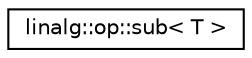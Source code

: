 digraph "Graphical Class Hierarchy"
{
  edge [fontname="Helvetica",fontsize="10",labelfontname="Helvetica",labelfontsize="10"];
  node [fontname="Helvetica",fontsize="10",shape=record];
  rankdir="LR";
  Node1 [label="linalg::op::sub\< T \>",height=0.2,width=0.4,color="black", fillcolor="white", style="filled",URL="$structlinalg_1_1op_1_1sub.html"];
}

